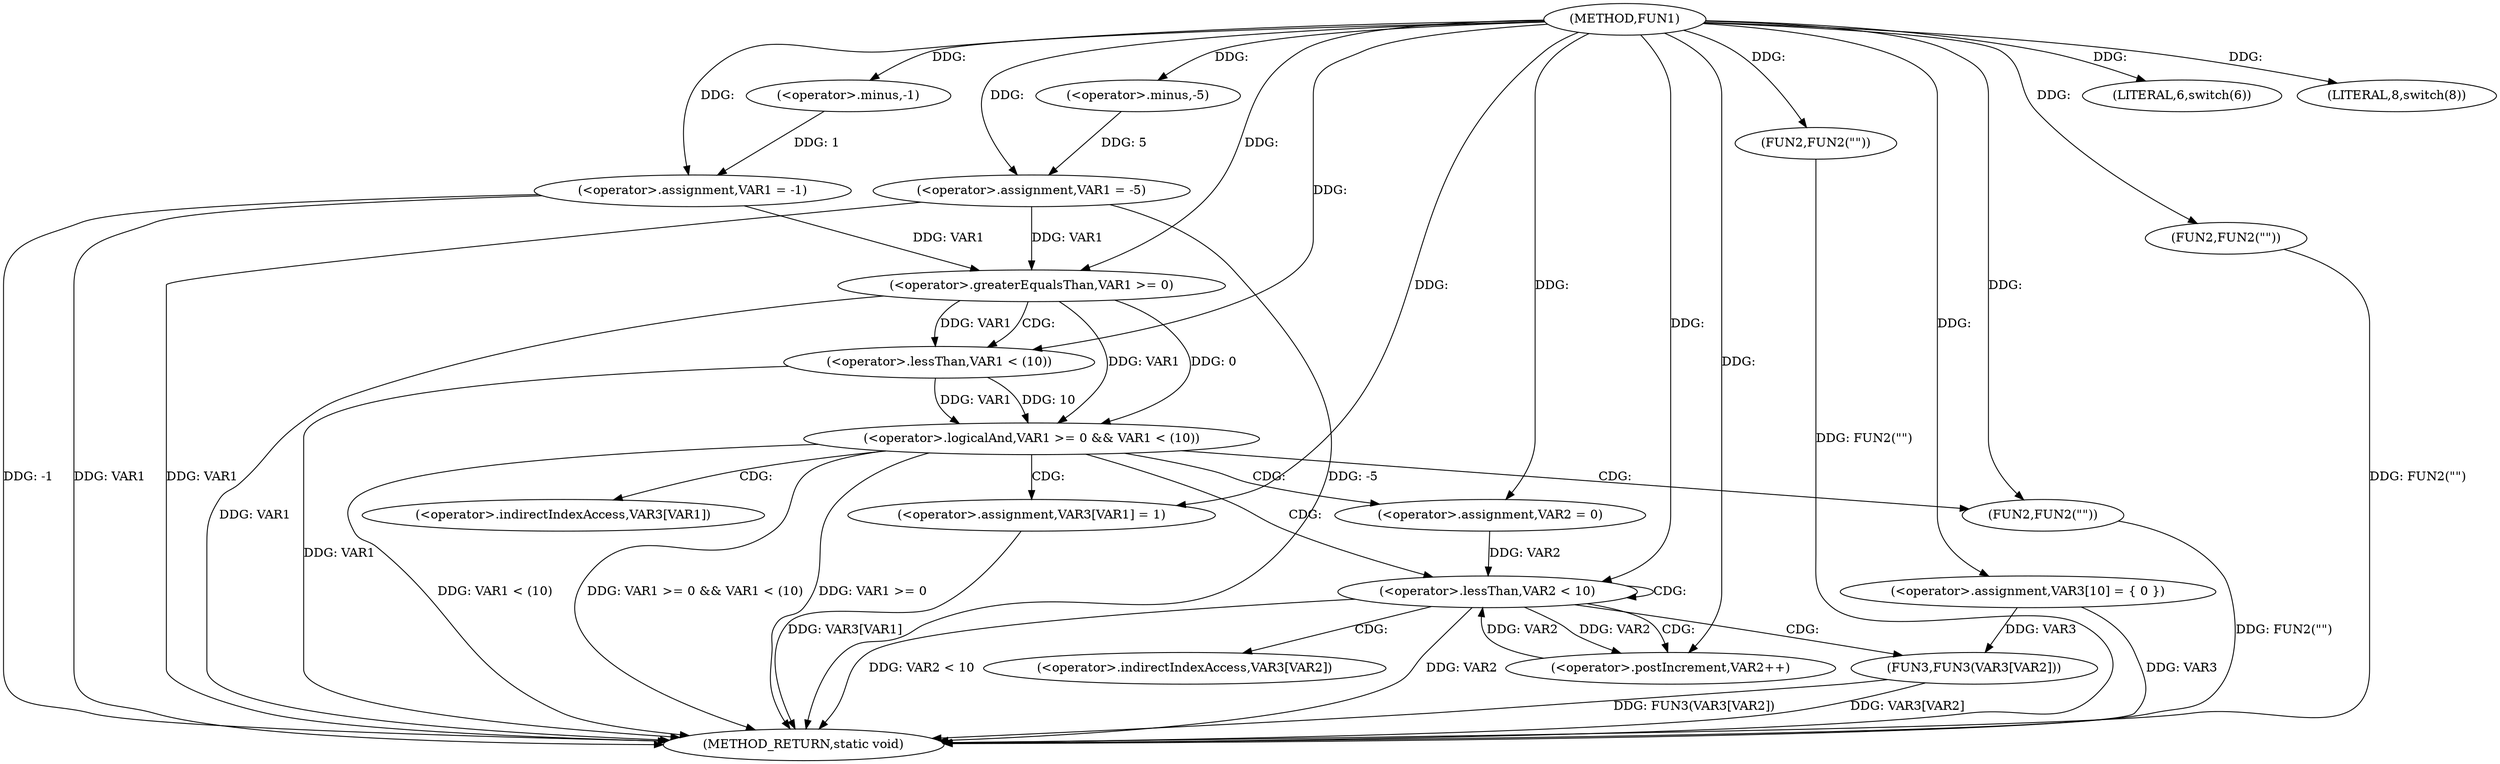 digraph FUN1 {  
"1000100" [label = "(METHOD,FUN1)" ]
"1000166" [label = "(METHOD_RETURN,static void)" ]
"1000103" [label = "(<operator>.assignment,VAR1 = -1)" ]
"1000105" [label = "(<operator>.minus,-1)" ]
"1000108" [label = "(LITERAL,6,switch(6))" ]
"1000111" [label = "(<operator>.assignment,VAR1 = -5)" ]
"1000113" [label = "(<operator>.minus,-5)" ]
"1000117" [label = "(FUN2,FUN2(\"\"))" ]
"1000121" [label = "(LITERAL,8,switch(8))" ]
"1000124" [label = "(FUN2,FUN2(\"\"))" ]
"1000131" [label = "(<operator>.assignment,VAR3[10] = { 0 })" ]
"1000134" [label = "(<operator>.logicalAnd,VAR1 >= 0 && VAR1 < (10))" ]
"1000135" [label = "(<operator>.greaterEqualsThan,VAR1 >= 0)" ]
"1000138" [label = "(<operator>.lessThan,VAR1 < (10))" ]
"1000142" [label = "(<operator>.assignment,VAR3[VAR1] = 1)" ]
"1000148" [label = "(<operator>.assignment,VAR2 = 0)" ]
"1000151" [label = "(<operator>.lessThan,VAR2 < 10)" ]
"1000154" [label = "(<operator>.postIncrement,VAR2++)" ]
"1000157" [label = "(FUN3,FUN3(VAR3[VAR2]))" ]
"1000163" [label = "(FUN2,FUN2(\"\"))" ]
"1000143" [label = "(<operator>.indirectIndexAccess,VAR3[VAR1])" ]
"1000158" [label = "(<operator>.indirectIndexAccess,VAR3[VAR2])" ]
  "1000117" -> "1000166"  [ label = "DDG: FUN2(\"\")"] 
  "1000151" -> "1000166"  [ label = "DDG: VAR2 < 10"] 
  "1000157" -> "1000166"  [ label = "DDG: FUN3(VAR3[VAR2])"] 
  "1000103" -> "1000166"  [ label = "DDG: VAR1"] 
  "1000103" -> "1000166"  [ label = "DDG: -1"] 
  "1000151" -> "1000166"  [ label = "DDG: VAR2"] 
  "1000111" -> "1000166"  [ label = "DDG: VAR1"] 
  "1000134" -> "1000166"  [ label = "DDG: VAR1 < (10)"] 
  "1000163" -> "1000166"  [ label = "DDG: FUN2(\"\")"] 
  "1000131" -> "1000166"  [ label = "DDG: VAR3"] 
  "1000138" -> "1000166"  [ label = "DDG: VAR1"] 
  "1000134" -> "1000166"  [ label = "DDG: VAR1 >= 0 && VAR1 < (10)"] 
  "1000157" -> "1000166"  [ label = "DDG: VAR3[VAR2]"] 
  "1000134" -> "1000166"  [ label = "DDG: VAR1 >= 0"] 
  "1000111" -> "1000166"  [ label = "DDG: -5"] 
  "1000142" -> "1000166"  [ label = "DDG: VAR3[VAR1]"] 
  "1000135" -> "1000166"  [ label = "DDG: VAR1"] 
  "1000124" -> "1000166"  [ label = "DDG: FUN2(\"\")"] 
  "1000105" -> "1000103"  [ label = "DDG: 1"] 
  "1000100" -> "1000103"  [ label = "DDG: "] 
  "1000100" -> "1000105"  [ label = "DDG: "] 
  "1000100" -> "1000108"  [ label = "DDG: "] 
  "1000113" -> "1000111"  [ label = "DDG: 5"] 
  "1000100" -> "1000111"  [ label = "DDG: "] 
  "1000100" -> "1000113"  [ label = "DDG: "] 
  "1000100" -> "1000117"  [ label = "DDG: "] 
  "1000100" -> "1000121"  [ label = "DDG: "] 
  "1000100" -> "1000124"  [ label = "DDG: "] 
  "1000100" -> "1000131"  [ label = "DDG: "] 
  "1000135" -> "1000134"  [ label = "DDG: VAR1"] 
  "1000135" -> "1000134"  [ label = "DDG: 0"] 
  "1000103" -> "1000135"  [ label = "DDG: VAR1"] 
  "1000111" -> "1000135"  [ label = "DDG: VAR1"] 
  "1000100" -> "1000135"  [ label = "DDG: "] 
  "1000138" -> "1000134"  [ label = "DDG: VAR1"] 
  "1000138" -> "1000134"  [ label = "DDG: 10"] 
  "1000135" -> "1000138"  [ label = "DDG: VAR1"] 
  "1000100" -> "1000138"  [ label = "DDG: "] 
  "1000100" -> "1000142"  [ label = "DDG: "] 
  "1000100" -> "1000148"  [ label = "DDG: "] 
  "1000154" -> "1000151"  [ label = "DDG: VAR2"] 
  "1000148" -> "1000151"  [ label = "DDG: VAR2"] 
  "1000100" -> "1000151"  [ label = "DDG: "] 
  "1000151" -> "1000154"  [ label = "DDG: VAR2"] 
  "1000100" -> "1000154"  [ label = "DDG: "] 
  "1000131" -> "1000157"  [ label = "DDG: VAR3"] 
  "1000100" -> "1000163"  [ label = "DDG: "] 
  "1000134" -> "1000163"  [ label = "CDG: "] 
  "1000134" -> "1000143"  [ label = "CDG: "] 
  "1000134" -> "1000142"  [ label = "CDG: "] 
  "1000134" -> "1000151"  [ label = "CDG: "] 
  "1000134" -> "1000148"  [ label = "CDG: "] 
  "1000135" -> "1000138"  [ label = "CDG: "] 
  "1000151" -> "1000158"  [ label = "CDG: "] 
  "1000151" -> "1000154"  [ label = "CDG: "] 
  "1000151" -> "1000151"  [ label = "CDG: "] 
  "1000151" -> "1000157"  [ label = "CDG: "] 
}
